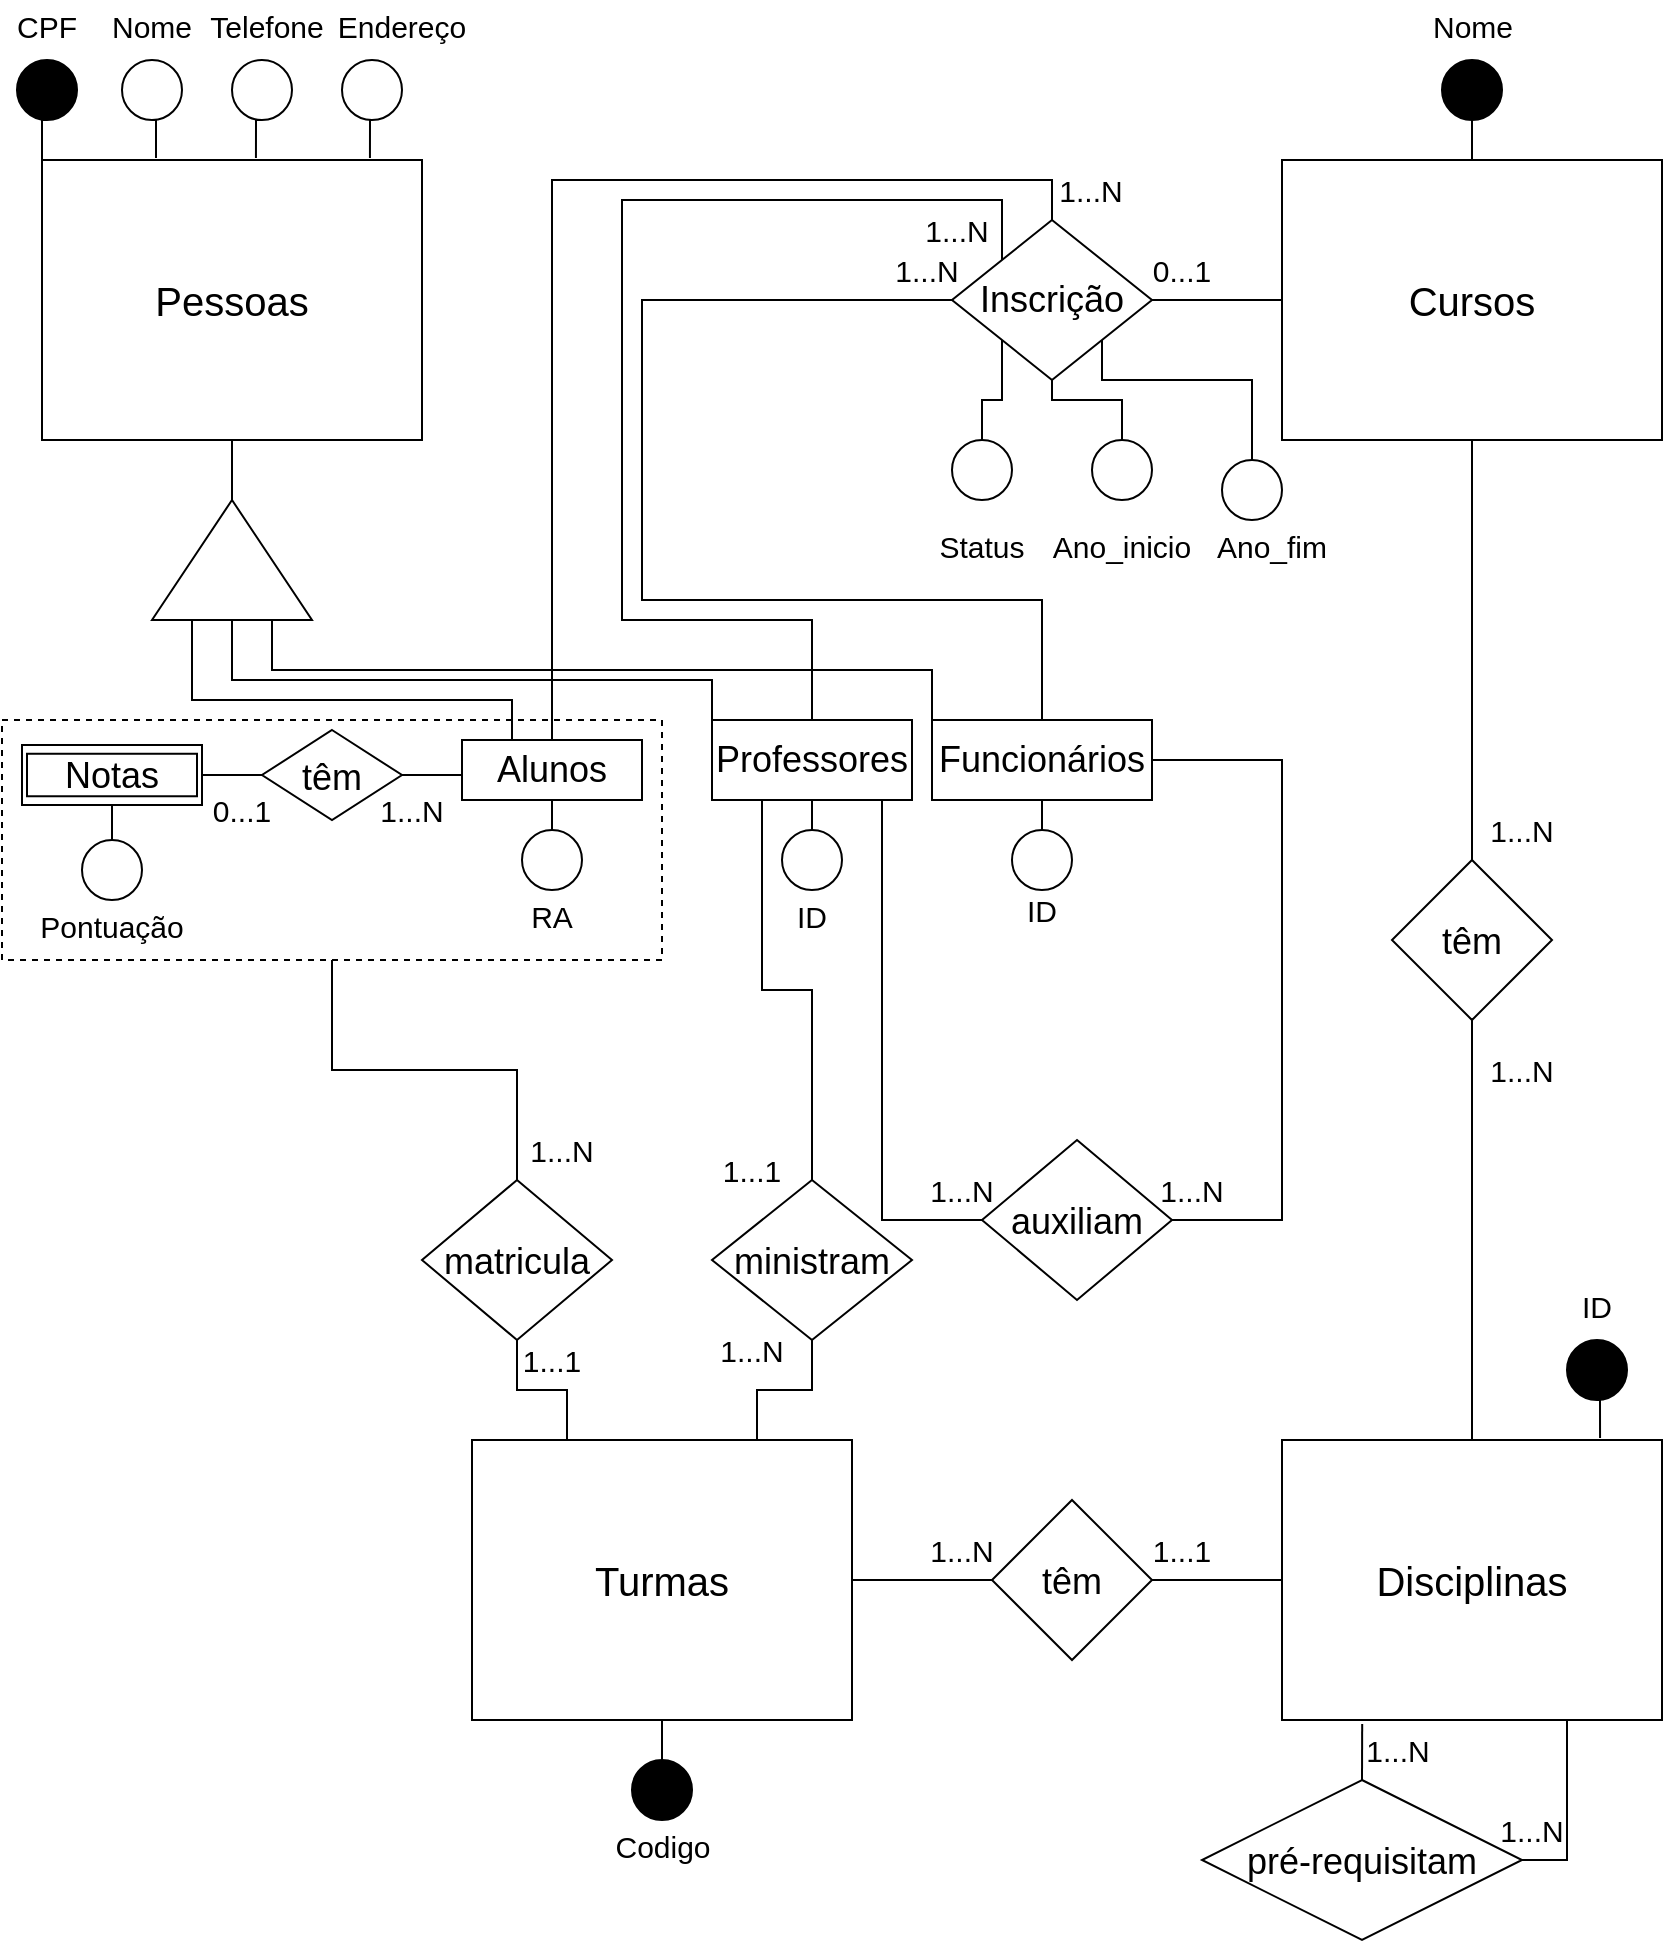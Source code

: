 <mxfile version="17.3.0" type="github">
  <diagram id="XZpcbS82YB3ZB8pWRiQa" name="Page-1">
    <mxGraphModel dx="942" dy="580" grid="1" gridSize="10" guides="1" tooltips="1" connect="1" arrows="1" fold="1" page="1" pageScale="1" pageWidth="850" pageHeight="1100" math="0" shadow="0">
      <root>
        <mxCell id="0" />
        <mxCell id="1" parent="0" />
        <mxCell id="Ed6KvirajqqCD9u2Csdc-1" value="&lt;font style=&quot;font-size: 20px&quot;&gt;Cursos&lt;/font&gt;" style="rounded=0;whiteSpace=wrap;html=1;" parent="1" vertex="1">
          <mxGeometry x="640" y="160" width="190" height="140" as="geometry" />
        </mxCell>
        <mxCell id="Ed6KvirajqqCD9u2Csdc-2" value="&lt;span style=&quot;font-size: 20px&quot;&gt;Disciplinas&lt;/span&gt;" style="rounded=0;whiteSpace=wrap;html=1;" parent="1" vertex="1">
          <mxGeometry x="640" y="800" width="190" height="140" as="geometry" />
        </mxCell>
        <mxCell id="Ed6KvirajqqCD9u2Csdc-3" value="&lt;span style=&quot;font-size: 20px&quot;&gt;Pessoas&lt;/span&gt;" style="rounded=0;whiteSpace=wrap;html=1;" parent="1" vertex="1">
          <mxGeometry x="20" y="160" width="190" height="140" as="geometry" />
        </mxCell>
        <mxCell id="Ed6KvirajqqCD9u2Csdc-62" style="edgeStyle=orthogonalEdgeStyle;rounded=0;orthogonalLoop=1;jettySize=auto;html=1;exitX=1;exitY=0.5;exitDx=0;exitDy=0;entryX=0;entryY=0.5;entryDx=0;entryDy=0;fontSize=15;endArrow=none;endFill=0;" parent="1" source="Ed6KvirajqqCD9u2Csdc-4" target="Ed6KvirajqqCD9u2Csdc-61" edge="1">
          <mxGeometry relative="1" as="geometry" />
        </mxCell>
        <mxCell id="Ed6KvirajqqCD9u2Csdc-134" style="edgeStyle=orthogonalEdgeStyle;rounded=0;orthogonalLoop=1;jettySize=auto;html=1;exitX=0.5;exitY=1;exitDx=0;exitDy=0;entryX=0.5;entryY=0;entryDx=0;entryDy=0;fontSize=15;fontColor=#FFFFFF;endArrow=none;endFill=0;" parent="1" source="Ed6KvirajqqCD9u2Csdc-4" target="Ed6KvirajqqCD9u2Csdc-132" edge="1">
          <mxGeometry relative="1" as="geometry" />
        </mxCell>
        <mxCell id="Ed6KvirajqqCD9u2Csdc-4" value="&lt;span style=&quot;font-size: 20px&quot;&gt;Turmas&lt;/span&gt;" style="rounded=0;whiteSpace=wrap;html=1;" parent="1" vertex="1">
          <mxGeometry x="235" y="800" width="190" height="140" as="geometry" />
        </mxCell>
        <mxCell id="Ed6KvirajqqCD9u2Csdc-6" style="edgeStyle=orthogonalEdgeStyle;rounded=0;orthogonalLoop=1;jettySize=auto;html=1;exitX=0.5;exitY=0;exitDx=0;exitDy=0;entryX=0.5;entryY=1;entryDx=0;entryDy=0;fontSize=18;endArrow=none;endFill=0;" parent="1" source="Ed6KvirajqqCD9u2Csdc-5" target="Ed6KvirajqqCD9u2Csdc-1" edge="1">
          <mxGeometry relative="1" as="geometry" />
        </mxCell>
        <mxCell id="Ed6KvirajqqCD9u2Csdc-7" style="edgeStyle=orthogonalEdgeStyle;rounded=0;orthogonalLoop=1;jettySize=auto;html=1;exitX=0.5;exitY=1;exitDx=0;exitDy=0;entryX=0.5;entryY=0;entryDx=0;entryDy=0;fontSize=18;endArrow=none;endFill=0;" parent="1" source="Ed6KvirajqqCD9u2Csdc-5" target="Ed6KvirajqqCD9u2Csdc-2" edge="1">
          <mxGeometry relative="1" as="geometry" />
        </mxCell>
        <mxCell id="Ed6KvirajqqCD9u2Csdc-5" value="&lt;font style=&quot;font-size: 18px&quot;&gt;têm&lt;/font&gt;" style="rhombus;whiteSpace=wrap;html=1;fontSize=20;" parent="1" vertex="1">
          <mxGeometry x="695" y="510" width="80" height="80" as="geometry" />
        </mxCell>
        <mxCell id="Ed6KvirajqqCD9u2Csdc-9" style="edgeStyle=orthogonalEdgeStyle;rounded=0;orthogonalLoop=1;jettySize=auto;html=1;exitX=0.5;exitY=0;exitDx=0;exitDy=0;entryX=0.211;entryY=1.014;entryDx=0;entryDy=0;entryPerimeter=0;fontSize=18;endArrow=none;endFill=0;" parent="1" source="Ed6KvirajqqCD9u2Csdc-8" target="Ed6KvirajqqCD9u2Csdc-2" edge="1">
          <mxGeometry relative="1" as="geometry" />
        </mxCell>
        <mxCell id="Ed6KvirajqqCD9u2Csdc-10" style="edgeStyle=orthogonalEdgeStyle;rounded=0;orthogonalLoop=1;jettySize=auto;html=1;exitX=1;exitY=0.5;exitDx=0;exitDy=0;entryX=0.75;entryY=1;entryDx=0;entryDy=0;fontSize=18;endArrow=none;endFill=0;" parent="1" source="Ed6KvirajqqCD9u2Csdc-8" target="Ed6KvirajqqCD9u2Csdc-2" edge="1">
          <mxGeometry relative="1" as="geometry" />
        </mxCell>
        <mxCell id="Ed6KvirajqqCD9u2Csdc-8" value="&lt;font style=&quot;font-size: 18px&quot;&gt;pré-requisitam&lt;/font&gt;" style="rhombus;whiteSpace=wrap;html=1;fontSize=20;" parent="1" vertex="1">
          <mxGeometry x="600" y="970" width="160" height="80" as="geometry" />
        </mxCell>
        <mxCell id="Ed6KvirajqqCD9u2Csdc-12" style="edgeStyle=orthogonalEdgeStyle;rounded=0;orthogonalLoop=1;jettySize=auto;html=1;exitX=1;exitY=0.5;exitDx=0;exitDy=0;entryX=0.5;entryY=1;entryDx=0;entryDy=0;fontSize=18;endArrow=none;endFill=0;" parent="1" source="Ed6KvirajqqCD9u2Csdc-11" target="Ed6KvirajqqCD9u2Csdc-3" edge="1">
          <mxGeometry relative="1" as="geometry" />
        </mxCell>
        <mxCell id="Ed6KvirajqqCD9u2Csdc-80" style="edgeStyle=orthogonalEdgeStyle;rounded=0;orthogonalLoop=1;jettySize=auto;html=1;exitX=0;exitY=0.75;exitDx=0;exitDy=0;entryX=0;entryY=0;entryDx=0;entryDy=0;fontSize=15;endArrow=none;endFill=0;" parent="1" source="Ed6KvirajqqCD9u2Csdc-11" target="Ed6KvirajqqCD9u2Csdc-16" edge="1">
          <mxGeometry relative="1" as="geometry" />
        </mxCell>
        <mxCell id="Ed6KvirajqqCD9u2Csdc-81" style="edgeStyle=orthogonalEdgeStyle;rounded=0;orthogonalLoop=1;jettySize=auto;html=1;exitX=0;exitY=0.5;exitDx=0;exitDy=0;entryX=0;entryY=0;entryDx=0;entryDy=0;fontSize=15;endArrow=none;endFill=0;" parent="1" source="Ed6KvirajqqCD9u2Csdc-11" target="Ed6KvirajqqCD9u2Csdc-14" edge="1">
          <mxGeometry relative="1" as="geometry">
            <Array as="points">
              <mxPoint x="115" y="420" />
              <mxPoint x="355" y="420" />
            </Array>
          </mxGeometry>
        </mxCell>
        <mxCell id="Ed6KvirajqqCD9u2Csdc-11" value="" style="triangle;whiteSpace=wrap;html=1;fontSize=18;rotation=-90;" parent="1" vertex="1">
          <mxGeometry x="85" y="320" width="60" height="80" as="geometry" />
        </mxCell>
        <mxCell id="Ed6KvirajqqCD9u2Csdc-82" style="edgeStyle=orthogonalEdgeStyle;rounded=0;orthogonalLoop=1;jettySize=auto;html=1;exitX=0;exitY=0;exitDx=0;exitDy=0;entryX=0;entryY=0.25;entryDx=0;entryDy=0;fontSize=15;endArrow=none;endFill=0;" parent="1" source="Ed6KvirajqqCD9u2Csdc-13" target="Ed6KvirajqqCD9u2Csdc-11" edge="1">
          <mxGeometry relative="1" as="geometry">
            <Array as="points">
              <mxPoint x="255" y="430" />
              <mxPoint x="95" y="430" />
            </Array>
          </mxGeometry>
        </mxCell>
        <mxCell id="Ed6KvirajqqCD9u2Csdc-83" style="edgeStyle=orthogonalEdgeStyle;rounded=0;orthogonalLoop=1;jettySize=auto;html=1;exitX=0.5;exitY=0;exitDx=0;exitDy=0;entryX=0.5;entryY=0;entryDx=0;entryDy=0;fontSize=15;endArrow=none;endFill=0;" parent="1" source="Ed6KvirajqqCD9u2Csdc-13" target="Ed6KvirajqqCD9u2Csdc-37" edge="1">
          <mxGeometry relative="1" as="geometry" />
        </mxCell>
        <mxCell id="Ed6KvirajqqCD9u2Csdc-13" value="Alunos" style="rounded=0;whiteSpace=wrap;html=1;fontSize=18;" parent="1" vertex="1">
          <mxGeometry x="230" y="450" width="90" height="30" as="geometry" />
        </mxCell>
        <mxCell id="Ed6KvirajqqCD9u2Csdc-66" style="edgeStyle=orthogonalEdgeStyle;rounded=0;orthogonalLoop=1;jettySize=auto;html=1;exitX=0.25;exitY=1;exitDx=0;exitDy=0;entryX=0.5;entryY=0;entryDx=0;entryDy=0;fontSize=15;endArrow=none;endFill=0;" parent="1" source="Ed6KvirajqqCD9u2Csdc-14" target="Ed6KvirajqqCD9u2Csdc-65" edge="1">
          <mxGeometry relative="1" as="geometry" />
        </mxCell>
        <mxCell id="Ed6KvirajqqCD9u2Csdc-84" style="edgeStyle=orthogonalEdgeStyle;rounded=0;orthogonalLoop=1;jettySize=auto;html=1;exitX=0.5;exitY=0;exitDx=0;exitDy=0;entryX=0;entryY=0;entryDx=0;entryDy=0;fontSize=15;endArrow=none;endFill=0;" parent="1" source="Ed6KvirajqqCD9u2Csdc-14" target="Ed6KvirajqqCD9u2Csdc-37" edge="1">
          <mxGeometry relative="1" as="geometry">
            <Array as="points">
              <mxPoint x="405" y="390" />
              <mxPoint x="310" y="390" />
              <mxPoint x="310" y="180" />
              <mxPoint x="500" y="180" />
            </Array>
          </mxGeometry>
        </mxCell>
        <mxCell id="Ed6KvirajqqCD9u2Csdc-14" value="Professores" style="rounded=0;whiteSpace=wrap;html=1;fontSize=18;" parent="1" vertex="1">
          <mxGeometry x="355" y="440" width="100" height="40" as="geometry" />
        </mxCell>
        <mxCell id="Ed6KvirajqqCD9u2Csdc-79" style="edgeStyle=orthogonalEdgeStyle;rounded=0;orthogonalLoop=1;jettySize=auto;html=1;exitX=1;exitY=0.5;exitDx=0;exitDy=0;entryX=1;entryY=0.5;entryDx=0;entryDy=0;fontSize=15;endArrow=none;endFill=0;" parent="1" source="Ed6KvirajqqCD9u2Csdc-16" target="Ed6KvirajqqCD9u2Csdc-68" edge="1">
          <mxGeometry relative="1" as="geometry">
            <Array as="points">
              <mxPoint x="640" y="460" />
              <mxPoint x="640" y="690" />
            </Array>
          </mxGeometry>
        </mxCell>
        <mxCell id="Ed6KvirajqqCD9u2Csdc-85" style="edgeStyle=orthogonalEdgeStyle;rounded=0;orthogonalLoop=1;jettySize=auto;html=1;exitX=0.5;exitY=0;exitDx=0;exitDy=0;entryX=0;entryY=0.5;entryDx=0;entryDy=0;fontSize=15;endArrow=none;endFill=0;" parent="1" source="Ed6KvirajqqCD9u2Csdc-16" target="Ed6KvirajqqCD9u2Csdc-37" edge="1">
          <mxGeometry relative="1" as="geometry">
            <Array as="points">
              <mxPoint x="520" y="380" />
              <mxPoint x="320" y="380" />
              <mxPoint x="320" y="230" />
            </Array>
          </mxGeometry>
        </mxCell>
        <mxCell id="Ed6KvirajqqCD9u2Csdc-131" style="edgeStyle=orthogonalEdgeStyle;rounded=0;orthogonalLoop=1;jettySize=auto;html=1;exitX=0.5;exitY=1;exitDx=0;exitDy=0;entryX=0.5;entryY=0;entryDx=0;entryDy=0;fontSize=15;fontColor=#FFFFFF;endArrow=none;endFill=0;" parent="1" source="Ed6KvirajqqCD9u2Csdc-16" target="Ed6KvirajqqCD9u2Csdc-129" edge="1">
          <mxGeometry relative="1" as="geometry" />
        </mxCell>
        <mxCell id="Ed6KvirajqqCD9u2Csdc-16" value="Funcionários" style="rounded=0;whiteSpace=wrap;html=1;fontSize=18;" parent="1" vertex="1">
          <mxGeometry x="465" y="440" width="110" height="40" as="geometry" />
        </mxCell>
        <mxCell id="Ed6KvirajqqCD9u2Csdc-51" style="edgeStyle=orthogonalEdgeStyle;rounded=0;orthogonalLoop=1;jettySize=auto;html=1;exitX=1;exitY=0.5;exitDx=0;exitDy=0;entryX=0;entryY=0.5;entryDx=0;entryDy=0;fontSize=15;endArrow=none;endFill=0;" parent="1" source="Ed6KvirajqqCD9u2Csdc-37" target="Ed6KvirajqqCD9u2Csdc-1" edge="1">
          <mxGeometry relative="1" as="geometry" />
        </mxCell>
        <mxCell id="Ed6KvirajqqCD9u2Csdc-37" value="Inscrição" style="rhombus;whiteSpace=wrap;html=1;fontSize=18;" parent="1" vertex="1">
          <mxGeometry x="475" y="190" width="100" height="80" as="geometry" />
        </mxCell>
        <mxCell id="Ed6KvirajqqCD9u2Csdc-48" style="edgeStyle=orthogonalEdgeStyle;rounded=0;orthogonalLoop=1;jettySize=auto;html=1;exitX=0.5;exitY=0;exitDx=0;exitDy=0;entryX=0;entryY=1;entryDx=0;entryDy=0;fontSize=15;endArrow=none;endFill=0;" parent="1" source="Ed6KvirajqqCD9u2Csdc-39" target="Ed6KvirajqqCD9u2Csdc-37" edge="1">
          <mxGeometry relative="1" as="geometry" />
        </mxCell>
        <mxCell id="Ed6KvirajqqCD9u2Csdc-39" value="" style="ellipse;whiteSpace=wrap;html=1;aspect=fixed;fontSize=18;direction=east;flipH=0;flipV=1;" parent="1" vertex="1">
          <mxGeometry x="475" y="300" width="30" height="30" as="geometry" />
        </mxCell>
        <mxCell id="Ed6KvirajqqCD9u2Csdc-40" value="&lt;font style=&quot;font-size: 15px&quot;&gt;Status&lt;/font&gt;" style="text;html=1;strokeColor=none;fillColor=none;align=center;verticalAlign=middle;whiteSpace=wrap;rounded=0;fontSize=18;direction=east;flipH=0;flipV=1;" parent="1" vertex="1">
          <mxGeometry x="465" y="340" width="50" height="25" as="geometry" />
        </mxCell>
        <mxCell id="Ed6KvirajqqCD9u2Csdc-49" style="edgeStyle=orthogonalEdgeStyle;rounded=0;orthogonalLoop=1;jettySize=auto;html=1;exitX=0.5;exitY=0;exitDx=0;exitDy=0;entryX=0.5;entryY=1;entryDx=0;entryDy=0;fontSize=15;endArrow=none;endFill=0;" parent="1" source="Ed6KvirajqqCD9u2Csdc-42" target="Ed6KvirajqqCD9u2Csdc-37" edge="1">
          <mxGeometry relative="1" as="geometry" />
        </mxCell>
        <mxCell id="Ed6KvirajqqCD9u2Csdc-42" value="" style="ellipse;whiteSpace=wrap;html=1;aspect=fixed;fontSize=18;direction=east;flipH=0;flipV=1;" parent="1" vertex="1">
          <mxGeometry x="545" y="300" width="30" height="30" as="geometry" />
        </mxCell>
        <mxCell id="Ed6KvirajqqCD9u2Csdc-43" value="&lt;font style=&quot;font-size: 15px&quot;&gt;Ano_inicio&lt;/font&gt;" style="text;html=1;strokeColor=none;fillColor=none;align=center;verticalAlign=middle;whiteSpace=wrap;rounded=0;fontSize=18;direction=east;flipH=0;flipV=1;" parent="1" vertex="1">
          <mxGeometry x="535" y="340" width="50" height="25" as="geometry" />
        </mxCell>
        <mxCell id="Ed6KvirajqqCD9u2Csdc-50" style="edgeStyle=orthogonalEdgeStyle;rounded=0;orthogonalLoop=1;jettySize=auto;html=1;exitX=0.5;exitY=0;exitDx=0;exitDy=0;entryX=1;entryY=1;entryDx=0;entryDy=0;fontSize=15;endArrow=none;endFill=0;" parent="1" source="Ed6KvirajqqCD9u2Csdc-45" target="Ed6KvirajqqCD9u2Csdc-37" edge="1">
          <mxGeometry relative="1" as="geometry">
            <Array as="points">
              <mxPoint x="625" y="270" />
              <mxPoint x="550" y="270" />
            </Array>
          </mxGeometry>
        </mxCell>
        <mxCell id="Ed6KvirajqqCD9u2Csdc-45" value="" style="ellipse;whiteSpace=wrap;html=1;aspect=fixed;fontSize=18;direction=east;flipH=0;flipV=1;" parent="1" vertex="1">
          <mxGeometry x="610" y="310" width="30" height="30" as="geometry" />
        </mxCell>
        <mxCell id="Ed6KvirajqqCD9u2Csdc-46" value="&lt;span style=&quot;font-size: 15px&quot;&gt;Ano_fim&lt;/span&gt;" style="text;html=1;strokeColor=none;fillColor=none;align=center;verticalAlign=middle;whiteSpace=wrap;rounded=0;fontSize=18;direction=east;flipH=0;flipV=1;" parent="1" vertex="1">
          <mxGeometry x="610" y="340" width="50" height="25" as="geometry" />
        </mxCell>
        <mxCell id="Ed6KvirajqqCD9u2Csdc-74" style="edgeStyle=orthogonalEdgeStyle;rounded=0;orthogonalLoop=1;jettySize=auto;html=1;exitX=0.5;exitY=1;exitDx=0;exitDy=0;entryX=0.25;entryY=0;entryDx=0;entryDy=0;fontSize=15;endArrow=none;endFill=0;" parent="1" source="Ed6KvirajqqCD9u2Csdc-59" target="Ed6KvirajqqCD9u2Csdc-4" edge="1">
          <mxGeometry relative="1" as="geometry" />
        </mxCell>
        <mxCell id="Ed6KvirajqqCD9u2Csdc-59" value="&lt;span style=&quot;font-size: 18px&quot;&gt;matricula&lt;/span&gt;" style="rhombus;whiteSpace=wrap;html=1;fontSize=20;" parent="1" vertex="1">
          <mxGeometry x="210" y="670" width="95" height="80" as="geometry" />
        </mxCell>
        <mxCell id="Ed6KvirajqqCD9u2Csdc-63" style="edgeStyle=orthogonalEdgeStyle;rounded=0;orthogonalLoop=1;jettySize=auto;html=1;exitX=1;exitY=0.5;exitDx=0;exitDy=0;entryX=0;entryY=0.5;entryDx=0;entryDy=0;fontSize=15;endArrow=none;endFill=0;" parent="1" source="Ed6KvirajqqCD9u2Csdc-61" target="Ed6KvirajqqCD9u2Csdc-2" edge="1">
          <mxGeometry relative="1" as="geometry" />
        </mxCell>
        <mxCell id="Ed6KvirajqqCD9u2Csdc-61" value="&lt;font style=&quot;font-size: 18px&quot;&gt;têm&lt;/font&gt;" style="rhombus;whiteSpace=wrap;html=1;fontSize=20;" parent="1" vertex="1">
          <mxGeometry x="495" y="830" width="80" height="80" as="geometry" />
        </mxCell>
        <mxCell id="Ed6KvirajqqCD9u2Csdc-75" style="edgeStyle=orthogonalEdgeStyle;rounded=0;orthogonalLoop=1;jettySize=auto;html=1;exitX=0.5;exitY=1;exitDx=0;exitDy=0;entryX=0.75;entryY=0;entryDx=0;entryDy=0;fontSize=15;endArrow=none;endFill=0;" parent="1" source="Ed6KvirajqqCD9u2Csdc-65" target="Ed6KvirajqqCD9u2Csdc-4" edge="1">
          <mxGeometry relative="1" as="geometry" />
        </mxCell>
        <mxCell id="Ed6KvirajqqCD9u2Csdc-65" value="&lt;span style=&quot;font-size: 18px&quot;&gt;ministram&lt;/span&gt;" style="rhombus;whiteSpace=wrap;html=1;fontSize=20;" parent="1" vertex="1">
          <mxGeometry x="355" y="670" width="100" height="80" as="geometry" />
        </mxCell>
        <mxCell id="Ed6KvirajqqCD9u2Csdc-78" style="edgeStyle=orthogonalEdgeStyle;rounded=0;orthogonalLoop=1;jettySize=auto;html=1;exitX=0;exitY=0;exitDx=0;exitDy=0;entryX=0.75;entryY=1;entryDx=0;entryDy=0;fontSize=15;endArrow=none;endFill=0;" parent="1" source="Ed6KvirajqqCD9u2Csdc-68" target="Ed6KvirajqqCD9u2Csdc-14" edge="1">
          <mxGeometry relative="1" as="geometry">
            <Array as="points">
              <mxPoint x="440" y="690" />
              <mxPoint x="440" y="480" />
            </Array>
          </mxGeometry>
        </mxCell>
        <mxCell id="Ed6KvirajqqCD9u2Csdc-68" value="&lt;span style=&quot;font-size: 18px&quot;&gt;auxiliam&lt;/span&gt;" style="rhombus;whiteSpace=wrap;html=1;fontSize=20;" parent="1" vertex="1">
          <mxGeometry x="490" y="650" width="95" height="80" as="geometry" />
        </mxCell>
        <mxCell id="Ed6KvirajqqCD9u2Csdc-97" style="edgeStyle=orthogonalEdgeStyle;rounded=0;orthogonalLoop=1;jettySize=auto;html=1;exitX=0.5;exitY=1;exitDx=0;exitDy=0;entryX=0.5;entryY=0;entryDx=0;entryDy=0;fontSize=15;endArrow=none;endFill=0;" parent="1" source="Ed6KvirajqqCD9u2Csdc-86" target="Ed6KvirajqqCD9u2Csdc-94" edge="1">
          <mxGeometry relative="1" as="geometry" />
        </mxCell>
        <mxCell id="Ed6KvirajqqCD9u2Csdc-86" value="Notas" style="rounded=0;whiteSpace=wrap;html=1;fontSize=18;" parent="1" vertex="1">
          <mxGeometry x="10" y="452.5" width="90" height="30" as="geometry" />
        </mxCell>
        <mxCell id="Ed6KvirajqqCD9u2Csdc-89" style="edgeStyle=orthogonalEdgeStyle;rounded=0;orthogonalLoop=1;jettySize=auto;html=1;exitX=1;exitY=0.5;exitDx=0;exitDy=0;entryX=0;entryY=0.5;entryDx=0;entryDy=0;fontSize=15;endArrow=none;endFill=0;" parent="1" source="Ed6KvirajqqCD9u2Csdc-88" target="Ed6KvirajqqCD9u2Csdc-13" edge="1">
          <mxGeometry relative="1" as="geometry" />
        </mxCell>
        <mxCell id="Ed6KvirajqqCD9u2Csdc-90" style="edgeStyle=orthogonalEdgeStyle;rounded=0;orthogonalLoop=1;jettySize=auto;html=1;exitX=0;exitY=0.5;exitDx=0;exitDy=0;entryX=1;entryY=0.5;entryDx=0;entryDy=0;fontSize=15;endArrow=none;endFill=0;" parent="1" source="Ed6KvirajqqCD9u2Csdc-88" target="Ed6KvirajqqCD9u2Csdc-86" edge="1">
          <mxGeometry relative="1" as="geometry" />
        </mxCell>
        <mxCell id="Ed6KvirajqqCD9u2Csdc-88" value="&lt;font style=&quot;font-size: 18px&quot;&gt;têm&lt;/font&gt;" style="rhombus;whiteSpace=wrap;html=1;fontSize=20;" parent="1" vertex="1">
          <mxGeometry x="130" y="445" width="70" height="45" as="geometry" />
        </mxCell>
        <mxCell id="Ed6KvirajqqCD9u2Csdc-93" style="edgeStyle=orthogonalEdgeStyle;rounded=0;orthogonalLoop=1;jettySize=auto;html=1;exitX=0.5;exitY=1;exitDx=0;exitDy=0;entryX=0.5;entryY=0;entryDx=0;entryDy=0;fontSize=15;endArrow=none;endFill=0;" parent="1" source="Ed6KvirajqqCD9u2Csdc-91" target="Ed6KvirajqqCD9u2Csdc-59" edge="1">
          <mxGeometry relative="1" as="geometry" />
        </mxCell>
        <mxCell id="Ed6KvirajqqCD9u2Csdc-91" value="" style="rounded=0;whiteSpace=wrap;html=1;fontSize=15;fillColor=none;dashed=1;" parent="1" vertex="1">
          <mxGeometry y="440" width="330" height="120" as="geometry" />
        </mxCell>
        <mxCell id="Ed6KvirajqqCD9u2Csdc-94" value="" style="ellipse;whiteSpace=wrap;html=1;aspect=fixed;fontSize=18;direction=east;flipH=0;flipV=1;" parent="1" vertex="1">
          <mxGeometry x="40" y="500" width="30" height="30" as="geometry" />
        </mxCell>
        <mxCell id="Ed6KvirajqqCD9u2Csdc-95" value="&lt;font style=&quot;font-size: 15px&quot;&gt;Pontuação&lt;/font&gt;" style="text;html=1;strokeColor=none;fillColor=none;align=center;verticalAlign=middle;whiteSpace=wrap;rounded=0;fontSize=18;direction=east;flipH=0;flipV=1;" parent="1" vertex="1">
          <mxGeometry x="20" y="530" width="70" height="25" as="geometry" />
        </mxCell>
        <mxCell id="Ed6KvirajqqCD9u2Csdc-100" style="edgeStyle=orthogonalEdgeStyle;rounded=0;orthogonalLoop=1;jettySize=auto;html=1;exitX=0.5;exitY=0;exitDx=0;exitDy=0;entryX=0.5;entryY=1;entryDx=0;entryDy=0;fontSize=15;endArrow=none;endFill=0;" parent="1" source="Ed6KvirajqqCD9u2Csdc-98" target="Ed6KvirajqqCD9u2Csdc-13" edge="1">
          <mxGeometry relative="1" as="geometry" />
        </mxCell>
        <mxCell id="Ed6KvirajqqCD9u2Csdc-98" value="" style="ellipse;whiteSpace=wrap;html=1;aspect=fixed;fontSize=18;direction=east;flipH=0;flipV=1;fillColor=#FFFFFF;" parent="1" vertex="1">
          <mxGeometry x="260" y="495" width="30" height="30" as="geometry" />
        </mxCell>
        <mxCell id="Ed6KvirajqqCD9u2Csdc-99" value="&lt;font style=&quot;font-size: 15px&quot;&gt;RA&lt;/font&gt;" style="text;html=1;strokeColor=none;fillColor=none;align=center;verticalAlign=middle;whiteSpace=wrap;rounded=0;fontSize=18;direction=east;flipH=0;flipV=1;" parent="1" vertex="1">
          <mxGeometry x="260" y="525" width="30" height="25" as="geometry" />
        </mxCell>
        <mxCell id="Ed6KvirajqqCD9u2Csdc-103" style="edgeStyle=orthogonalEdgeStyle;rounded=0;orthogonalLoop=1;jettySize=auto;html=1;exitX=0.5;exitY=1;exitDx=0;exitDy=0;entryX=0.5;entryY=0;entryDx=0;entryDy=0;fontSize=15;endArrow=none;endFill=0;" parent="1" source="Ed6KvirajqqCD9u2Csdc-101" target="Ed6KvirajqqCD9u2Csdc-1" edge="1">
          <mxGeometry relative="1" as="geometry" />
        </mxCell>
        <mxCell id="Ed6KvirajqqCD9u2Csdc-101" value="" style="ellipse;whiteSpace=wrap;html=1;aspect=fixed;fontSize=18;direction=east;flipH=0;flipV=1;labelBackgroundColor=#000000;fillColor=#000000;" parent="1" vertex="1">
          <mxGeometry x="720" y="110" width="30" height="30" as="geometry" />
        </mxCell>
        <mxCell id="Ed6KvirajqqCD9u2Csdc-102" value="&lt;font style=&quot;font-size: 15px&quot;&gt;Nome&lt;/font&gt;" style="text;html=1;strokeColor=none;fillColor=none;align=center;verticalAlign=middle;whiteSpace=wrap;rounded=0;fontSize=18;direction=east;flipH=0;flipV=1;" parent="1" vertex="1">
          <mxGeometry x="712.5" y="80" width="45" height="25" as="geometry" />
        </mxCell>
        <mxCell id="Ed6KvirajqqCD9u2Csdc-109" style="edgeStyle=orthogonalEdgeStyle;rounded=0;orthogonalLoop=1;jettySize=auto;html=1;exitX=0.5;exitY=1;exitDx=0;exitDy=0;entryX=0.837;entryY=-0.007;entryDx=0;entryDy=0;entryPerimeter=0;fontSize=15;endArrow=none;endFill=0;" parent="1" source="Ed6KvirajqqCD9u2Csdc-104" target="Ed6KvirajqqCD9u2Csdc-2" edge="1">
          <mxGeometry relative="1" as="geometry" />
        </mxCell>
        <mxCell id="Ed6KvirajqqCD9u2Csdc-104" value="" style="ellipse;whiteSpace=wrap;html=1;aspect=fixed;fontSize=18;direction=east;flipH=0;flipV=1;labelBackgroundColor=#000000;fontColor=#FFFFFF;fillColor=#000000;" parent="1" vertex="1">
          <mxGeometry x="782.5" y="750" width="30" height="30" as="geometry" />
        </mxCell>
        <mxCell id="Ed6KvirajqqCD9u2Csdc-105" value="&lt;font style=&quot;font-size: 15px&quot;&gt;ID&lt;/font&gt;" style="text;html=1;strokeColor=none;fillColor=none;align=center;verticalAlign=middle;whiteSpace=wrap;rounded=0;fontSize=18;direction=east;flipH=0;flipV=1;" parent="1" vertex="1">
          <mxGeometry x="775" y="720" width="45" height="25" as="geometry" />
        </mxCell>
        <mxCell id="Ed6KvirajqqCD9u2Csdc-111" value="" style="rounded=0;whiteSpace=wrap;html=1;labelBackgroundColor=none;fontSize=15;fontColor=#FFFFFF;fillColor=none;" parent="1" vertex="1">
          <mxGeometry x="12.5" y="456.88" width="85" height="21.25" as="geometry" />
        </mxCell>
        <mxCell id="Ed6KvirajqqCD9u2Csdc-122" style="edgeStyle=orthogonalEdgeStyle;rounded=0;orthogonalLoop=1;jettySize=auto;html=1;exitX=0.5;exitY=1;exitDx=0;exitDy=0;entryX=0;entryY=0;entryDx=0;entryDy=0;fontSize=15;fontColor=#FFFFFF;endArrow=none;endFill=0;" parent="1" source="Ed6KvirajqqCD9u2Csdc-112" target="Ed6KvirajqqCD9u2Csdc-3" edge="1">
          <mxGeometry relative="1" as="geometry" />
        </mxCell>
        <mxCell id="Ed6KvirajqqCD9u2Csdc-112" value="" style="ellipse;whiteSpace=wrap;html=1;aspect=fixed;fontSize=18;direction=east;flipH=0;flipV=1;labelBackgroundColor=#000000;fillColor=#000000;" parent="1" vertex="1">
          <mxGeometry x="7.5" y="110" width="30" height="30" as="geometry" />
        </mxCell>
        <mxCell id="Ed6KvirajqqCD9u2Csdc-113" value="&lt;font style=&quot;font-size: 15px&quot;&gt;CPF&lt;/font&gt;" style="text;html=1;strokeColor=none;fillColor=none;align=center;verticalAlign=middle;whiteSpace=wrap;rounded=0;fontSize=18;direction=east;flipH=0;flipV=1;" parent="1" vertex="1">
          <mxGeometry y="80" width="45" height="25" as="geometry" />
        </mxCell>
        <mxCell id="Ed6KvirajqqCD9u2Csdc-123" style="edgeStyle=orthogonalEdgeStyle;rounded=0;orthogonalLoop=1;jettySize=auto;html=1;exitX=0.5;exitY=1;exitDx=0;exitDy=0;entryX=0.3;entryY=-0.007;entryDx=0;entryDy=0;entryPerimeter=0;fontSize=15;fontColor=#FFFFFF;endArrow=none;endFill=0;" parent="1" source="Ed6KvirajqqCD9u2Csdc-116" target="Ed6KvirajqqCD9u2Csdc-3" edge="1">
          <mxGeometry relative="1" as="geometry" />
        </mxCell>
        <mxCell id="Ed6KvirajqqCD9u2Csdc-116" value="" style="ellipse;whiteSpace=wrap;html=1;aspect=fixed;fontSize=18;direction=east;flipH=0;flipV=1;" parent="1" vertex="1">
          <mxGeometry x="60" y="110" width="30" height="30" as="geometry" />
        </mxCell>
        <mxCell id="Ed6KvirajqqCD9u2Csdc-117" value="&lt;font style=&quot;font-size: 15px&quot;&gt;Nome&lt;/font&gt;" style="text;html=1;strokeColor=none;fillColor=none;align=center;verticalAlign=middle;whiteSpace=wrap;rounded=0;fontSize=18;direction=east;flipH=0;flipV=1;" parent="1" vertex="1">
          <mxGeometry x="50" y="80" width="50" height="25" as="geometry" />
        </mxCell>
        <mxCell id="Ed6KvirajqqCD9u2Csdc-124" style="edgeStyle=orthogonalEdgeStyle;rounded=0;orthogonalLoop=1;jettySize=auto;html=1;exitX=0.5;exitY=1;exitDx=0;exitDy=0;entryX=0.563;entryY=-0.007;entryDx=0;entryDy=0;entryPerimeter=0;fontSize=15;fontColor=#FFFFFF;endArrow=none;endFill=0;" parent="1" source="Ed6KvirajqqCD9u2Csdc-118" target="Ed6KvirajqqCD9u2Csdc-3" edge="1">
          <mxGeometry relative="1" as="geometry" />
        </mxCell>
        <mxCell id="Ed6KvirajqqCD9u2Csdc-118" value="" style="ellipse;whiteSpace=wrap;html=1;aspect=fixed;fontSize=18;direction=east;flipH=0;flipV=1;" parent="1" vertex="1">
          <mxGeometry x="115" y="110" width="30" height="30" as="geometry" />
        </mxCell>
        <mxCell id="Ed6KvirajqqCD9u2Csdc-119" value="&lt;font style=&quot;font-size: 15px&quot;&gt;Telefone&lt;/font&gt;" style="text;html=1;strokeColor=none;fillColor=none;align=center;verticalAlign=middle;whiteSpace=wrap;rounded=0;fontSize=18;direction=east;flipH=0;flipV=1;" parent="1" vertex="1">
          <mxGeometry x="105" y="80" width="55" height="25" as="geometry" />
        </mxCell>
        <mxCell id="Ed6KvirajqqCD9u2Csdc-125" style="edgeStyle=orthogonalEdgeStyle;rounded=0;orthogonalLoop=1;jettySize=auto;html=1;exitX=0.5;exitY=1;exitDx=0;exitDy=0;entryX=0.863;entryY=-0.007;entryDx=0;entryDy=0;entryPerimeter=0;fontSize=15;fontColor=#FFFFFF;endArrow=none;endFill=0;" parent="1" source="Ed6KvirajqqCD9u2Csdc-120" target="Ed6KvirajqqCD9u2Csdc-3" edge="1">
          <mxGeometry relative="1" as="geometry" />
        </mxCell>
        <mxCell id="Ed6KvirajqqCD9u2Csdc-120" value="" style="ellipse;whiteSpace=wrap;html=1;aspect=fixed;fontSize=18;direction=east;flipH=0;flipV=1;" parent="1" vertex="1">
          <mxGeometry x="170" y="110" width="30" height="30" as="geometry" />
        </mxCell>
        <mxCell id="Ed6KvirajqqCD9u2Csdc-121" value="&lt;span style=&quot;font-size: 15px&quot;&gt;Endereço&lt;/span&gt;" style="text;html=1;strokeColor=none;fillColor=none;align=center;verticalAlign=middle;whiteSpace=wrap;rounded=0;fontSize=18;direction=east;flipH=0;flipV=1;" parent="1" vertex="1">
          <mxGeometry x="165" y="80" width="70" height="25" as="geometry" />
        </mxCell>
        <mxCell id="Ed6KvirajqqCD9u2Csdc-128" style="edgeStyle=orthogonalEdgeStyle;rounded=0;orthogonalLoop=1;jettySize=auto;html=1;exitX=0.5;exitY=0;exitDx=0;exitDy=0;entryX=0.5;entryY=1;entryDx=0;entryDy=0;fontSize=15;fontColor=#FFFFFF;endArrow=none;endFill=0;" parent="1" source="Ed6KvirajqqCD9u2Csdc-126" target="Ed6KvirajqqCD9u2Csdc-14" edge="1">
          <mxGeometry relative="1" as="geometry" />
        </mxCell>
        <mxCell id="Ed6KvirajqqCD9u2Csdc-126" value="" style="ellipse;whiteSpace=wrap;html=1;aspect=fixed;fontSize=18;direction=east;flipH=0;flipV=1;fillColor=#FFFFFF;" parent="1" vertex="1">
          <mxGeometry x="390" y="495" width="30" height="30" as="geometry" />
        </mxCell>
        <mxCell id="Ed6KvirajqqCD9u2Csdc-127" value="&lt;font style=&quot;font-size: 15px&quot;&gt;ID&lt;/font&gt;" style="text;html=1;strokeColor=none;fillColor=none;align=center;verticalAlign=middle;whiteSpace=wrap;rounded=0;fontSize=18;direction=east;flipH=0;flipV=1;" parent="1" vertex="1">
          <mxGeometry x="390" y="525" width="30" height="25" as="geometry" />
        </mxCell>
        <mxCell id="Ed6KvirajqqCD9u2Csdc-129" value="" style="ellipse;whiteSpace=wrap;html=1;aspect=fixed;fontSize=18;direction=east;flipH=0;flipV=1;fillColor=#FFFFFF;" parent="1" vertex="1">
          <mxGeometry x="505" y="495" width="30" height="30" as="geometry" />
        </mxCell>
        <mxCell id="Ed6KvirajqqCD9u2Csdc-130" value="&lt;font style=&quot;font-size: 15px&quot;&gt;ID&lt;/font&gt;" style="text;html=1;strokeColor=none;fillColor=none;align=center;verticalAlign=middle;whiteSpace=wrap;rounded=0;fontSize=18;direction=east;flipH=0;flipV=1;" parent="1" vertex="1">
          <mxGeometry x="505" y="520" width="30" height="30" as="geometry" />
        </mxCell>
        <mxCell id="Ed6KvirajqqCD9u2Csdc-132" value="" style="ellipse;whiteSpace=wrap;html=1;aspect=fixed;fontSize=18;direction=east;flipH=0;flipV=1;fillColor=#000000;" parent="1" vertex="1">
          <mxGeometry x="315" y="960" width="30" height="30" as="geometry" />
        </mxCell>
        <mxCell id="Ed6KvirajqqCD9u2Csdc-133" value="&lt;font style=&quot;font-size: 15px&quot;&gt;Codigo&lt;/font&gt;" style="text;html=1;strokeColor=none;fillColor=none;align=center;verticalAlign=middle;whiteSpace=wrap;rounded=0;fontSize=18;direction=east;flipH=0;flipV=1;" parent="1" vertex="1">
          <mxGeometry x="307.5" y="990" width="45" height="25" as="geometry" />
        </mxCell>
        <mxCell id="Ed6KvirajqqCD9u2Csdc-136" value="&lt;font color=&quot;#000000&quot;&gt;1...N&lt;/font&gt;" style="text;html=1;strokeColor=none;fillColor=none;align=center;verticalAlign=middle;whiteSpace=wrap;rounded=0;labelBackgroundColor=none;fontSize=15;fontColor=#FFFFFF;" parent="1" vertex="1">
          <mxGeometry x="450" y="200" width="25" height="30" as="geometry" />
        </mxCell>
        <mxCell id="Ed6KvirajqqCD9u2Csdc-137" value="&lt;font color=&quot;#000000&quot;&gt;1...N&lt;/font&gt;" style="text;html=1;strokeColor=none;fillColor=none;align=center;verticalAlign=middle;whiteSpace=wrap;rounded=0;labelBackgroundColor=none;fontSize=15;fontColor=#FFFFFF;" parent="1" vertex="1">
          <mxGeometry x="460" y="180" width="35" height="30" as="geometry" />
        </mxCell>
        <mxCell id="Ed6KvirajqqCD9u2Csdc-138" value="&lt;font color=&quot;#000000&quot;&gt;1...N&lt;/font&gt;" style="text;html=1;strokeColor=none;fillColor=none;align=center;verticalAlign=middle;whiteSpace=wrap;rounded=0;labelBackgroundColor=none;fontSize=15;fontColor=#FFFFFF;" parent="1" vertex="1">
          <mxGeometry x="527.5" y="160" width="32.5" height="30" as="geometry" />
        </mxCell>
        <mxCell id="Ed6KvirajqqCD9u2Csdc-139" value="&lt;font color=&quot;#000000&quot;&gt;0...1&lt;/font&gt;" style="text;html=1;strokeColor=none;fillColor=none;align=center;verticalAlign=middle;whiteSpace=wrap;rounded=0;labelBackgroundColor=none;fontSize=15;fontColor=#FFFFFF;" parent="1" vertex="1">
          <mxGeometry x="580" y="200" width="20" height="30" as="geometry" />
        </mxCell>
        <mxCell id="Ed6KvirajqqCD9u2Csdc-140" value="&lt;font color=&quot;#000000&quot;&gt;1...N&lt;/font&gt;" style="text;html=1;strokeColor=none;fillColor=none;align=center;verticalAlign=middle;whiteSpace=wrap;rounded=0;labelBackgroundColor=none;fontSize=15;fontColor=#FFFFFF;" parent="1" vertex="1">
          <mxGeometry x="750" y="480" width="20" height="30" as="geometry" />
        </mxCell>
        <mxCell id="Ed6KvirajqqCD9u2Csdc-141" value="&lt;font color=&quot;#000000&quot;&gt;1...N&lt;/font&gt;" style="text;html=1;strokeColor=none;fillColor=none;align=center;verticalAlign=middle;whiteSpace=wrap;rounded=0;labelBackgroundColor=none;fontSize=15;fontColor=#FFFFFF;" parent="1" vertex="1">
          <mxGeometry x="745" y="600" width="30" height="30" as="geometry" />
        </mxCell>
        <mxCell id="Ed6KvirajqqCD9u2Csdc-142" value="&lt;font color=&quot;#000000&quot;&gt;1...N&lt;/font&gt;" style="text;html=1;strokeColor=none;fillColor=none;align=center;verticalAlign=middle;whiteSpace=wrap;rounded=0;labelBackgroundColor=none;fontSize=15;fontColor=#FFFFFF;" parent="1" vertex="1">
          <mxGeometry x="470" y="660" width="20" height="30" as="geometry" />
        </mxCell>
        <mxCell id="Ed6KvirajqqCD9u2Csdc-143" value="&lt;font color=&quot;#000000&quot;&gt;1...N&lt;/font&gt;" style="text;html=1;strokeColor=none;fillColor=none;align=center;verticalAlign=middle;whiteSpace=wrap;rounded=0;labelBackgroundColor=none;fontSize=15;fontColor=#FFFFFF;" parent="1" vertex="1">
          <mxGeometry x="585" y="660" width="20" height="30" as="geometry" />
        </mxCell>
        <mxCell id="Ed6KvirajqqCD9u2Csdc-144" value="&lt;font color=&quot;#000000&quot;&gt;1...N&lt;/font&gt;" style="text;html=1;strokeColor=none;fillColor=none;align=center;verticalAlign=middle;whiteSpace=wrap;rounded=0;labelBackgroundColor=none;fontSize=15;fontColor=#FFFFFF;" parent="1" vertex="1">
          <mxGeometry x="265" y="640" width="30" height="30" as="geometry" />
        </mxCell>
        <mxCell id="Ed6KvirajqqCD9u2Csdc-145" value="&lt;font color=&quot;#000000&quot;&gt;1...1&lt;/font&gt;" style="text;html=1;strokeColor=none;fillColor=none;align=center;verticalAlign=middle;whiteSpace=wrap;rounded=0;labelBackgroundColor=none;fontSize=15;fontColor=#FFFFFF;" parent="1" vertex="1">
          <mxGeometry x="265" y="745" width="20" height="30" as="geometry" />
        </mxCell>
        <mxCell id="Ed6KvirajqqCD9u2Csdc-146" value="&lt;font color=&quot;#000000&quot;&gt;1...N&lt;/font&gt;" style="text;html=1;strokeColor=none;fillColor=none;align=center;verticalAlign=middle;whiteSpace=wrap;rounded=0;labelBackgroundColor=none;fontSize=15;fontColor=#FFFFFF;" parent="1" vertex="1">
          <mxGeometry x="750" y="980" width="30" height="30" as="geometry" />
        </mxCell>
        <mxCell id="Ed6KvirajqqCD9u2Csdc-147" value="&lt;font color=&quot;#000000&quot;&gt;1...N&lt;/font&gt;" style="text;html=1;strokeColor=none;fillColor=none;align=center;verticalAlign=middle;whiteSpace=wrap;rounded=0;labelBackgroundColor=none;fontSize=15;fontColor=#FFFFFF;" parent="1" vertex="1">
          <mxGeometry x="682.5" y="940" width="30" height="30" as="geometry" />
        </mxCell>
        <mxCell id="Ed6KvirajqqCD9u2Csdc-148" value="&lt;font color=&quot;#000000&quot;&gt;1...N&lt;/font&gt;" style="text;html=1;strokeColor=none;fillColor=none;align=center;verticalAlign=middle;whiteSpace=wrap;rounded=0;labelBackgroundColor=none;fontSize=15;fontColor=#FFFFFF;" parent="1" vertex="1">
          <mxGeometry x="465" y="840" width="30" height="30" as="geometry" />
        </mxCell>
        <mxCell id="Ed6KvirajqqCD9u2Csdc-149" value="&lt;font color=&quot;#000000&quot;&gt;1...1&lt;/font&gt;" style="text;html=1;strokeColor=none;fillColor=none;align=center;verticalAlign=middle;whiteSpace=wrap;rounded=0;labelBackgroundColor=none;fontSize=15;fontColor=#FFFFFF;" parent="1" vertex="1">
          <mxGeometry x="575" y="840" width="30" height="30" as="geometry" />
        </mxCell>
        <mxCell id="Ed6KvirajqqCD9u2Csdc-150" value="&lt;font color=&quot;#000000&quot;&gt;1...N&lt;/font&gt;" style="text;html=1;strokeColor=none;fillColor=none;align=center;verticalAlign=middle;whiteSpace=wrap;rounded=0;labelBackgroundColor=none;fontSize=15;fontColor=#FFFFFF;" parent="1" vertex="1">
          <mxGeometry x="360" y="740" width="30" height="30" as="geometry" />
        </mxCell>
        <mxCell id="Ed6KvirajqqCD9u2Csdc-151" value="&lt;font color=&quot;#000000&quot;&gt;1...1&lt;/font&gt;" style="text;html=1;strokeColor=none;fillColor=none;align=center;verticalAlign=middle;whiteSpace=wrap;rounded=0;labelBackgroundColor=none;fontSize=15;fontColor=#FFFFFF;" parent="1" vertex="1">
          <mxGeometry x="360" y="650" width="30" height="30" as="geometry" />
        </mxCell>
        <mxCell id="Ed6KvirajqqCD9u2Csdc-152" value="&lt;font color=&quot;#000000&quot;&gt;0...1&lt;/font&gt;" style="text;html=1;strokeColor=none;fillColor=none;align=center;verticalAlign=middle;whiteSpace=wrap;rounded=0;labelBackgroundColor=none;fontSize=15;fontColor=#FFFFFF;" parent="1" vertex="1">
          <mxGeometry x="105" y="470" width="30" height="30" as="geometry" />
        </mxCell>
        <mxCell id="Ed6KvirajqqCD9u2Csdc-153" value="&lt;font color=&quot;#000000&quot;&gt;1...N&lt;/font&gt;" style="text;html=1;strokeColor=none;fillColor=none;align=center;verticalAlign=middle;whiteSpace=wrap;rounded=0;labelBackgroundColor=none;fontSize=15;fontColor=#FFFFFF;" parent="1" vertex="1">
          <mxGeometry x="190" y="470" width="30" height="30" as="geometry" />
        </mxCell>
      </root>
    </mxGraphModel>
  </diagram>
</mxfile>
